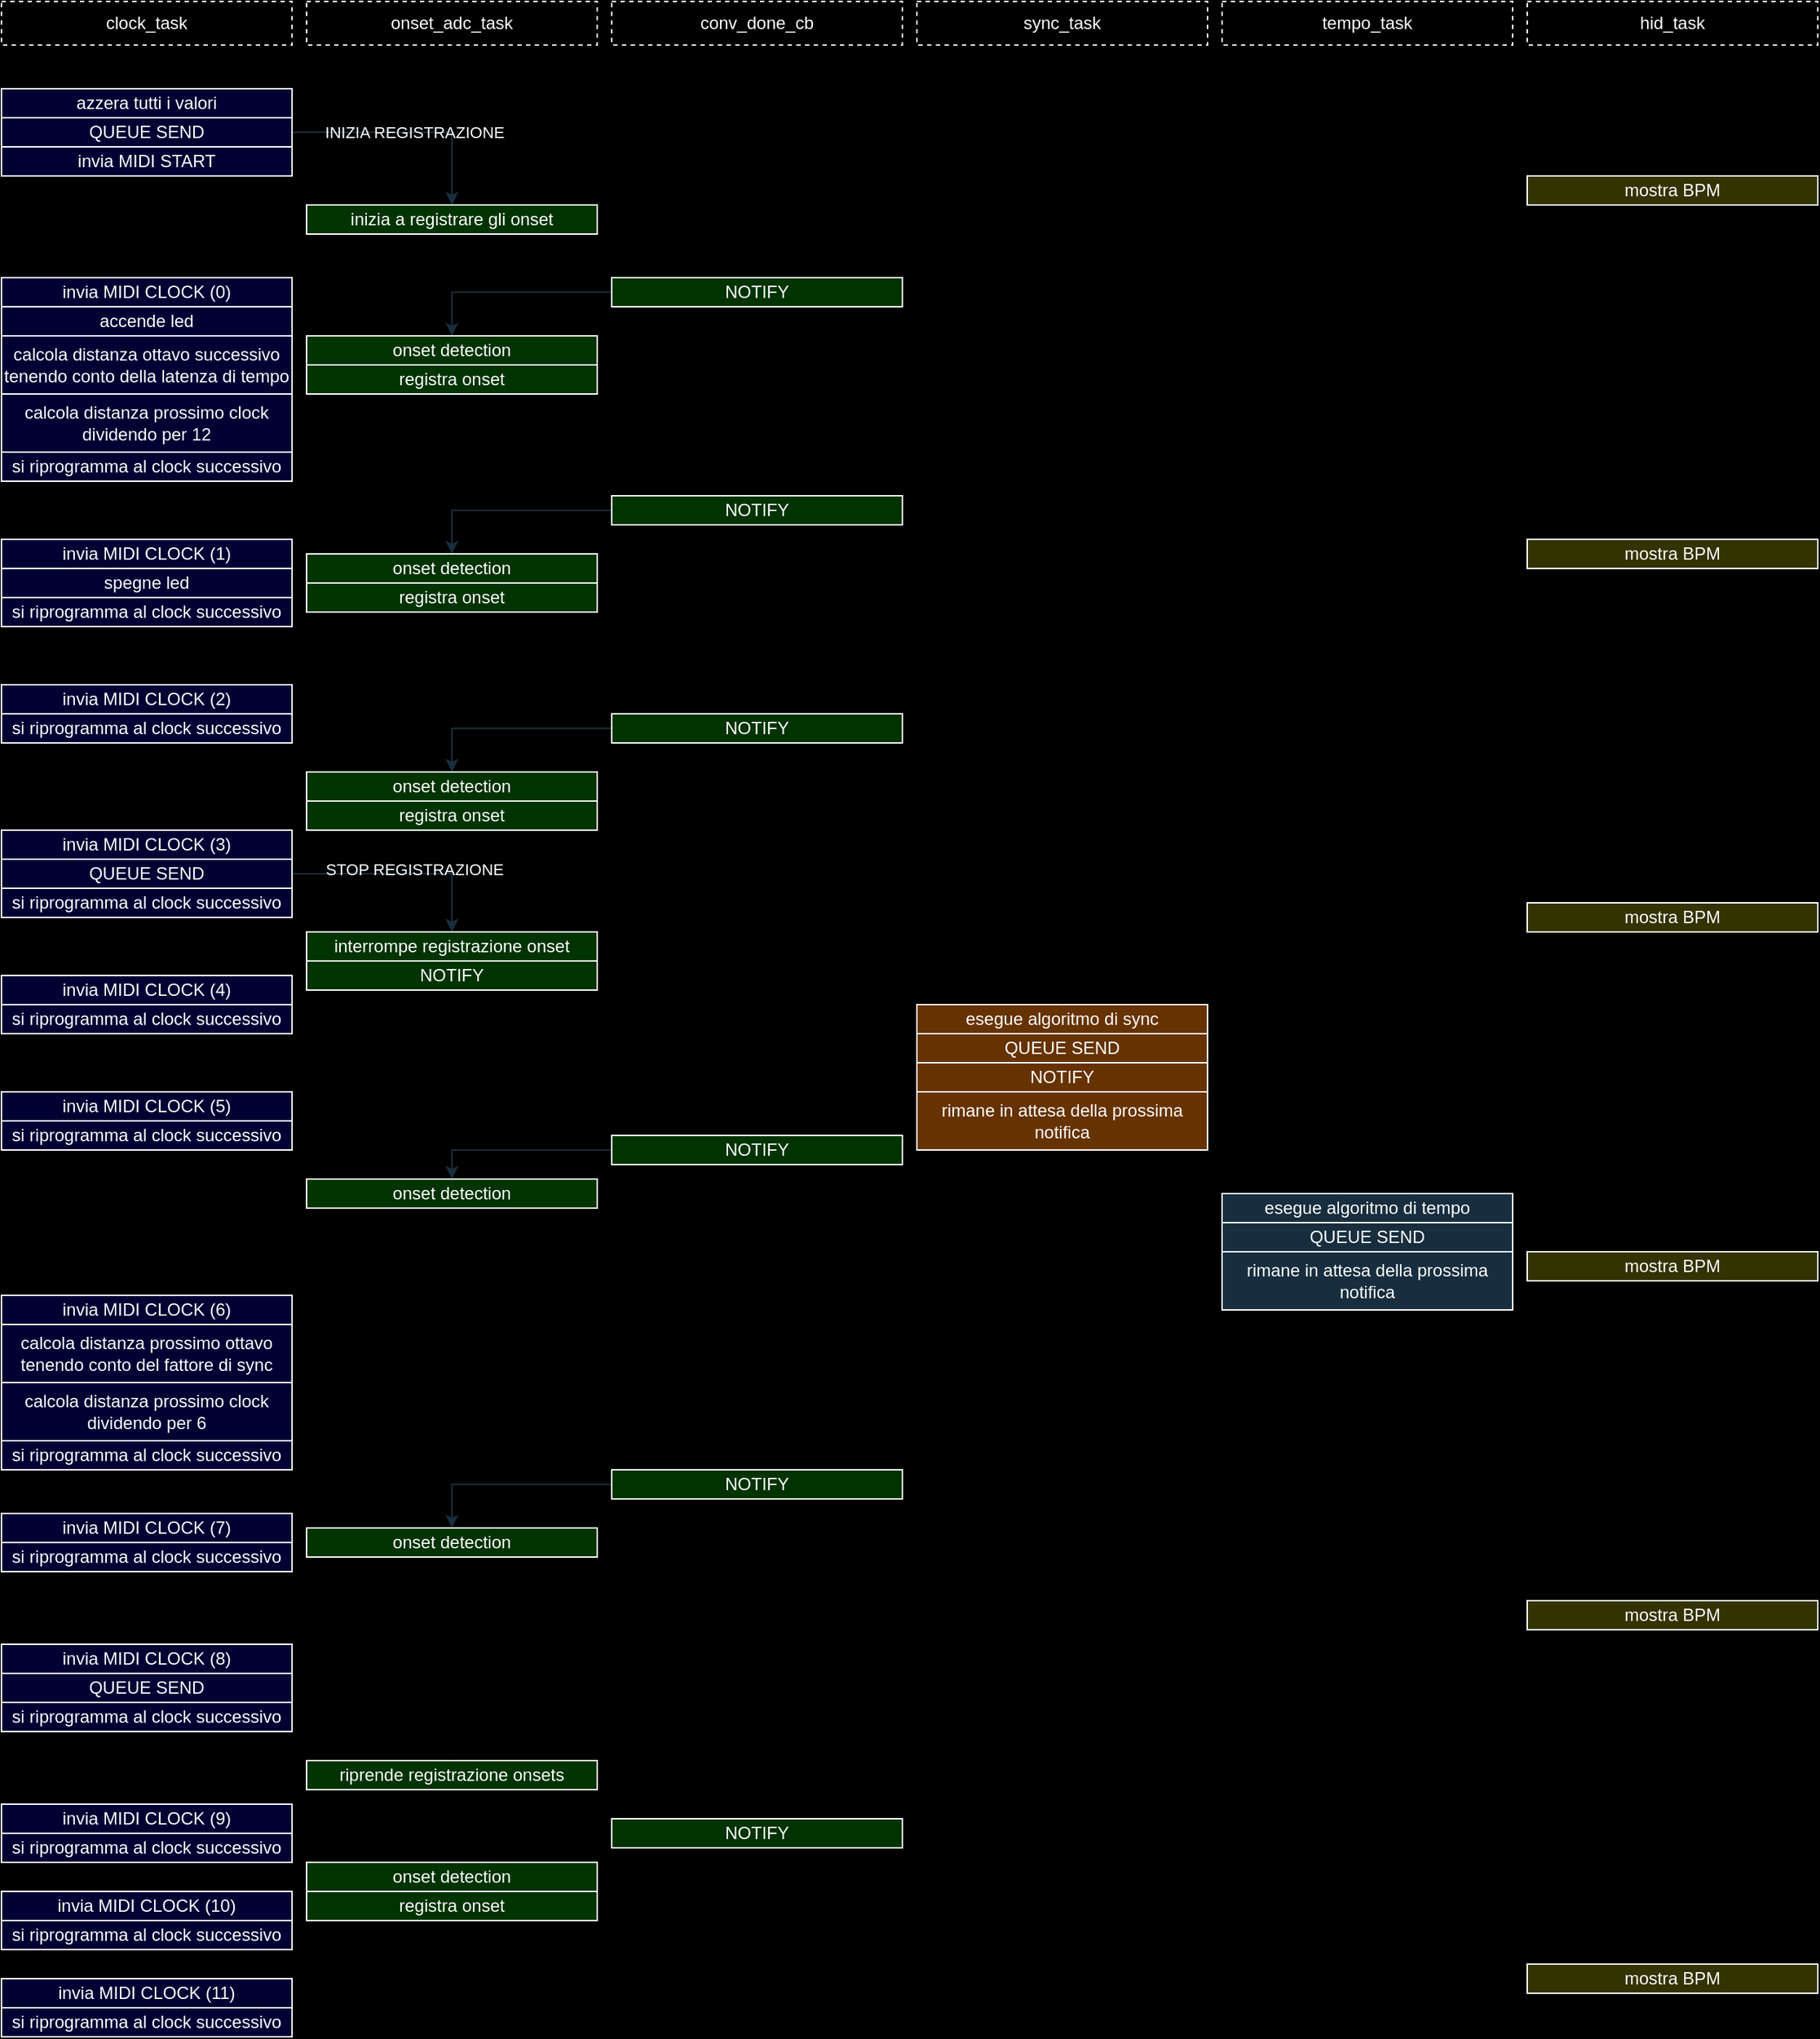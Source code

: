 <mxfile version="21.7.2" type="github">
  <diagram name="Page-1" id="I2XVdzow9aJ7vw_P53Os">
    <mxGraphModel dx="1948" dy="1765" grid="0" gridSize="10" guides="1" tooltips="1" connect="1" arrows="1" fold="1" page="1" pageScale="1" pageWidth="850" pageHeight="1100" background="#000000" math="0" shadow="0">
      <root>
        <mxCell id="0" />
        <mxCell id="1" parent="0" />
        <mxCell id="ya2V1XC42E0X-RqYnuuF-1" style="edgeStyle=orthogonalEdgeStyle;rounded=0;orthogonalLoop=1;jettySize=auto;html=1;exitX=1;exitY=0.5;exitDx=0;exitDy=0;entryX=0.5;entryY=0;entryDx=0;entryDy=0;strokeColor=#182E3E;" edge="1" parent="1" source="hhslKCSuNVBVUWtsOX8--3" target="z1AqTW1uiwaVZhbLh0gZ-3">
          <mxGeometry relative="1" as="geometry" />
        </mxCell>
        <mxCell id="ya2V1XC42E0X-RqYnuuF-19" value="INIZIA REGISTRAZIONE" style="edgeLabel;html=1;align=center;verticalAlign=middle;resizable=0;points=[];labelBackgroundColor=none;fontColor=#FFFFFF;" vertex="1" connectable="0" parent="ya2V1XC42E0X-RqYnuuF-1">
          <mxGeometry x="-0.225" relative="1" as="geometry">
            <mxPoint x="22" as="offset" />
          </mxGeometry>
        </mxCell>
        <mxCell id="hhslKCSuNVBVUWtsOX8--3" value="QUEUE SEND" style="rounded=0;whiteSpace=wrap;html=1;labelBackgroundColor=none;fillColor=#000033;strokeColor=#FFFFFF;fontColor=#FFFFFF;" parent="1" vertex="1">
          <mxGeometry x="-40" y="-870" width="200" height="20" as="geometry" />
        </mxCell>
        <mxCell id="PhCDfMqtUbygox0qQyVL-17" value="&lt;div&gt;azzera tutti i valori&lt;br&gt;&lt;/div&gt;" style="rounded=0;whiteSpace=wrap;html=1;labelBackgroundColor=none;fillColor=#000033;strokeColor=#FFFFFF;fontColor=#FFFFFF;" parent="1" vertex="1">
          <mxGeometry x="-40" y="-890" width="200" height="20" as="geometry" />
        </mxCell>
        <mxCell id="KNY3QH7jCXh7m2xdBfdu-34" value="clock_task" style="rounded=0;whiteSpace=wrap;html=1;labelBackgroundColor=none;fillColor=none;strokeColor=#FFFFFF;fontColor=#FFFFFF;dashed=1;" parent="1" vertex="1">
          <mxGeometry x="-40" y="-950" width="200" height="30" as="geometry" />
        </mxCell>
        <mxCell id="KNY3QH7jCXh7m2xdBfdu-37" value="onset_adc_task" style="rounded=0;whiteSpace=wrap;html=1;labelBackgroundColor=none;fillColor=none;strokeColor=#FFFFFF;fontColor=#FFFFFF;dashed=1;" parent="1" vertex="1">
          <mxGeometry x="170" y="-950" width="200" height="30" as="geometry" />
        </mxCell>
        <mxCell id="KNY3QH7jCXh7m2xdBfdu-39" value="sync_task" style="rounded=0;whiteSpace=wrap;html=1;labelBackgroundColor=none;fillColor=none;strokeColor=#FFFFFF;fontColor=#FFFFFF;dashed=1;" parent="1" vertex="1">
          <mxGeometry x="590" y="-950" width="200" height="30" as="geometry" />
        </mxCell>
        <mxCell id="KNY3QH7jCXh7m2xdBfdu-40" value="tempo_task" style="rounded=0;whiteSpace=wrap;html=1;labelBackgroundColor=none;fillColor=none;strokeColor=#FFFFFF;fontColor=#FFFFFF;dashed=1;" parent="1" vertex="1">
          <mxGeometry x="800" y="-950" width="200" height="30" as="geometry" />
        </mxCell>
        <mxCell id="KNY3QH7jCXh7m2xdBfdu-44" value="hid_task" style="rounded=0;whiteSpace=wrap;html=1;labelBackgroundColor=none;fillColor=none;strokeColor=#FFFFFF;fontColor=#FFFFFF;dashed=1;" parent="1" vertex="1">
          <mxGeometry x="1010" y="-950" width="200" height="30" as="geometry" />
        </mxCell>
        <mxCell id="z1AqTW1uiwaVZhbLh0gZ-1" value="invia MIDI START" style="rounded=0;whiteSpace=wrap;html=1;labelBackgroundColor=none;fillColor=#000033;strokeColor=#FFFFFF;fontColor=#FFFFFF;" parent="1" vertex="1">
          <mxGeometry x="-40" y="-850" width="200" height="20" as="geometry" />
        </mxCell>
        <mxCell id="z1AqTW1uiwaVZhbLh0gZ-3" value="inizia a registrare gli onset" style="rounded=0;whiteSpace=wrap;html=1;labelBackgroundColor=none;fillColor=#003300;strokeColor=#FFFFFF;fontColor=#FFFFFF;" parent="1" vertex="1">
          <mxGeometry x="170" y="-810" width="200" height="20" as="geometry" />
        </mxCell>
        <mxCell id="z1AqTW1uiwaVZhbLh0gZ-4" value="invia MIDI CLOCK (0)" style="rounded=0;whiteSpace=wrap;html=1;labelBackgroundColor=none;fillColor=#000033;strokeColor=#FFFFFF;fontColor=#FFFFFF;" parent="1" vertex="1">
          <mxGeometry x="-40" y="-760" width="200" height="20" as="geometry" />
        </mxCell>
        <mxCell id="z1AqTW1uiwaVZhbLh0gZ-5" value="accende led" style="rounded=0;whiteSpace=wrap;html=1;labelBackgroundColor=none;fillColor=#000033;strokeColor=#FFFFFF;fontColor=#FFFFFF;" parent="1" vertex="1">
          <mxGeometry x="-40" y="-740" width="200" height="20" as="geometry" />
        </mxCell>
        <mxCell id="z1AqTW1uiwaVZhbLh0gZ-6" value="calcola distanza ottavo successivo tenendo conto della latenza di tempo" style="rounded=0;whiteSpace=wrap;html=1;labelBackgroundColor=none;fillColor=#000033;strokeColor=#FFFFFF;fontColor=#FFFFFF;" parent="1" vertex="1">
          <mxGeometry x="-40" y="-720" width="200" height="40" as="geometry" />
        </mxCell>
        <mxCell id="z1AqTW1uiwaVZhbLh0gZ-8" value="calcola distanza prossimo clock dividendo per 12" style="rounded=0;whiteSpace=wrap;html=1;labelBackgroundColor=none;fillColor=#000033;strokeColor=#FFFFFF;fontColor=#FFFFFF;" parent="1" vertex="1">
          <mxGeometry x="-40" y="-680" width="200" height="40" as="geometry" />
        </mxCell>
        <mxCell id="z1AqTW1uiwaVZhbLh0gZ-9" value="si riprogramma al clock successivo" style="rounded=0;whiteSpace=wrap;html=1;labelBackgroundColor=none;fillColor=#000033;strokeColor=#FFFFFF;fontColor=#FFFFFF;" parent="1" vertex="1">
          <mxGeometry x="-40" y="-640" width="200" height="20" as="geometry" />
        </mxCell>
        <mxCell id="z1AqTW1uiwaVZhbLh0gZ-10" value="invia MIDI CLOCK (1)" style="rounded=0;whiteSpace=wrap;html=1;labelBackgroundColor=none;fillColor=#000033;strokeColor=#FFFFFF;fontColor=#FFFFFF;" parent="1" vertex="1">
          <mxGeometry x="-40" y="-580" width="200" height="20" as="geometry" />
        </mxCell>
        <mxCell id="z1AqTW1uiwaVZhbLh0gZ-11" value="spegne led" style="rounded=0;whiteSpace=wrap;html=1;labelBackgroundColor=none;fillColor=#000033;strokeColor=#FFFFFF;fontColor=#FFFFFF;" parent="1" vertex="1">
          <mxGeometry x="-40" y="-560" width="200" height="20" as="geometry" />
        </mxCell>
        <mxCell id="z1AqTW1uiwaVZhbLh0gZ-13" value="si riprogramma al clock successivo" style="rounded=0;whiteSpace=wrap;html=1;labelBackgroundColor=none;fillColor=#000033;strokeColor=#FFFFFF;fontColor=#FFFFFF;" parent="1" vertex="1">
          <mxGeometry x="-40" y="-540" width="200" height="20" as="geometry" />
        </mxCell>
        <mxCell id="z1AqTW1uiwaVZhbLh0gZ-14" value="invia MIDI CLOCK (2)" style="rounded=0;whiteSpace=wrap;html=1;labelBackgroundColor=none;fillColor=#000033;strokeColor=#FFFFFF;fontColor=#FFFFFF;" parent="1" vertex="1">
          <mxGeometry x="-40" y="-480" width="200" height="20" as="geometry" />
        </mxCell>
        <mxCell id="z1AqTW1uiwaVZhbLh0gZ-16" value="si riprogramma al clock successivo" style="rounded=0;whiteSpace=wrap;html=1;labelBackgroundColor=none;fillColor=#000033;strokeColor=#FFFFFF;fontColor=#FFFFFF;" parent="1" vertex="1">
          <mxGeometry x="-40" y="-460" width="200" height="20" as="geometry" />
        </mxCell>
        <mxCell id="z1AqTW1uiwaVZhbLh0gZ-17" value="invia MIDI CLOCK (3)" style="rounded=0;whiteSpace=wrap;html=1;labelBackgroundColor=none;fillColor=#000033;strokeColor=#FFFFFF;fontColor=#FFFFFF;" parent="1" vertex="1">
          <mxGeometry x="-40" y="-380" width="200" height="20" as="geometry" />
        </mxCell>
        <mxCell id="z1AqTW1uiwaVZhbLh0gZ-19" value="si riprogramma al clock successivo" style="rounded=0;whiteSpace=wrap;html=1;labelBackgroundColor=none;fillColor=#000033;strokeColor=#FFFFFF;fontColor=#FFFFFF;" parent="1" vertex="1">
          <mxGeometry x="-40" y="-340" width="200" height="20" as="geometry" />
        </mxCell>
        <mxCell id="z1AqTW1uiwaVZhbLh0gZ-28" style="edgeStyle=orthogonalEdgeStyle;rounded=0;orthogonalLoop=1;jettySize=auto;html=1;exitX=1;exitY=0.5;exitDx=0;exitDy=0;entryX=0.5;entryY=0;entryDx=0;entryDy=0;strokeColor=#182E3E;" parent="1" source="z1AqTW1uiwaVZhbLh0gZ-20" target="z1AqTW1uiwaVZhbLh0gZ-27" edge="1">
          <mxGeometry relative="1" as="geometry" />
        </mxCell>
        <mxCell id="ya2V1XC42E0X-RqYnuuF-20" value="STOP REGISTRAZIONE" style="edgeLabel;html=1;align=center;verticalAlign=middle;resizable=0;points=[];labelBackgroundColor=none;fontColor=#FFFFFF;" vertex="1" connectable="0" parent="z1AqTW1uiwaVZhbLh0gZ-28">
          <mxGeometry x="-0.08" y="3" relative="1" as="geometry">
            <mxPoint x="15" as="offset" />
          </mxGeometry>
        </mxCell>
        <mxCell id="z1AqTW1uiwaVZhbLh0gZ-20" value="QUEUE SEND" style="rounded=0;whiteSpace=wrap;html=1;labelBackgroundColor=none;fillColor=#000033;strokeColor=#FFFFFF;fontColor=#FFFFFF;" parent="1" vertex="1">
          <mxGeometry x="-40" y="-360" width="200" height="20" as="geometry" />
        </mxCell>
        <mxCell id="z1AqTW1uiwaVZhbLh0gZ-21" value="invia MIDI CLOCK (4)" style="rounded=0;whiteSpace=wrap;html=1;labelBackgroundColor=none;fillColor=#000033;strokeColor=#FFFFFF;fontColor=#FFFFFF;" parent="1" vertex="1">
          <mxGeometry x="-40" y="-280" width="200" height="20" as="geometry" />
        </mxCell>
        <mxCell id="z1AqTW1uiwaVZhbLh0gZ-23" value="si riprogramma al clock successivo" style="rounded=0;whiteSpace=wrap;html=1;labelBackgroundColor=none;fillColor=#000033;strokeColor=#FFFFFF;fontColor=#FFFFFF;" parent="1" vertex="1">
          <mxGeometry x="-40" y="-260" width="200" height="20" as="geometry" />
        </mxCell>
        <mxCell id="z1AqTW1uiwaVZhbLh0gZ-24" value="invia MIDI CLOCK (5)" style="rounded=0;whiteSpace=wrap;html=1;labelBackgroundColor=none;fillColor=#000033;strokeColor=#FFFFFF;fontColor=#FFFFFF;" parent="1" vertex="1">
          <mxGeometry x="-40" y="-200" width="200" height="20" as="geometry" />
        </mxCell>
        <mxCell id="z1AqTW1uiwaVZhbLh0gZ-26" value="si riprogramma al clock successivo" style="rounded=0;whiteSpace=wrap;html=1;labelBackgroundColor=none;fillColor=#000033;strokeColor=#FFFFFF;fontColor=#FFFFFF;" parent="1" vertex="1">
          <mxGeometry x="-40" y="-180" width="200" height="20" as="geometry" />
        </mxCell>
        <mxCell id="z1AqTW1uiwaVZhbLh0gZ-27" value="interrompe registrazione onset" style="rounded=0;whiteSpace=wrap;html=1;labelBackgroundColor=none;fillColor=#003300;strokeColor=#FFFFFF;fontColor=#FFFFFF;" parent="1" vertex="1">
          <mxGeometry x="170" y="-310" width="200" height="20" as="geometry" />
        </mxCell>
        <mxCell id="z1AqTW1uiwaVZhbLh0gZ-29" value="esegue algoritmo di sync" style="rounded=0;whiteSpace=wrap;html=1;labelBackgroundColor=none;fillColor=#663300;strokeColor=#FFFFFF;fontColor=#FFFFFF;" parent="1" vertex="1">
          <mxGeometry x="590" y="-260" width="200" height="20" as="geometry" />
        </mxCell>
        <mxCell id="ya2V1XC42E0X-RqYnuuF-9" style="edgeStyle=orthogonalEdgeStyle;rounded=0;orthogonalLoop=1;jettySize=auto;html=1;exitX=1;exitY=0.5;exitDx=0;exitDy=0;entryX=0.5;entryY=0;entryDx=0;entryDy=0;" edge="1" parent="1" source="z1AqTW1uiwaVZhbLh0gZ-30" target="z1AqTW1uiwaVZhbLh0gZ-29">
          <mxGeometry relative="1" as="geometry" />
        </mxCell>
        <mxCell id="z1AqTW1uiwaVZhbLh0gZ-30" value="NOTIFY" style="rounded=0;whiteSpace=wrap;html=1;labelBackgroundColor=none;fillColor=#003300;strokeColor=#FFFFFF;fontColor=#FFFFFF;" parent="1" vertex="1">
          <mxGeometry x="170" y="-290" width="200" height="20" as="geometry" />
        </mxCell>
        <mxCell id="ya2V1XC42E0X-RqYnuuF-10" style="edgeStyle=orthogonalEdgeStyle;rounded=0;orthogonalLoop=1;jettySize=auto;html=1;exitX=0;exitY=0.5;exitDx=0;exitDy=0;entryX=0.5;entryY=0;entryDx=0;entryDy=0;" edge="1" parent="1" source="z1AqTW1uiwaVZhbLh0gZ-34" target="z1AqTW1uiwaVZhbLh0gZ-24">
          <mxGeometry relative="1" as="geometry" />
        </mxCell>
        <mxCell id="z1AqTW1uiwaVZhbLh0gZ-34" value="QUEUE SEND" style="rounded=0;whiteSpace=wrap;html=1;labelBackgroundColor=none;fillColor=#663300;strokeColor=#FFFFFF;fontColor=#FFFFFF;" parent="1" vertex="1">
          <mxGeometry x="590" y="-240" width="200" height="20" as="geometry" />
        </mxCell>
        <mxCell id="ya2V1XC42E0X-RqYnuuF-8" style="edgeStyle=orthogonalEdgeStyle;rounded=0;orthogonalLoop=1;jettySize=auto;html=1;exitX=1;exitY=0.5;exitDx=0;exitDy=0;entryX=0.5;entryY=0;entryDx=0;entryDy=0;" edge="1" parent="1" source="z1AqTW1uiwaVZhbLh0gZ-36" target="z1AqTW1uiwaVZhbLh0gZ-47">
          <mxGeometry relative="1" as="geometry" />
        </mxCell>
        <mxCell id="z1AqTW1uiwaVZhbLh0gZ-36" value="NOTIFY" style="rounded=0;whiteSpace=wrap;html=1;labelBackgroundColor=none;fillColor=#663300;strokeColor=#FFFFFF;fontColor=#FFFFFF;" parent="1" vertex="1">
          <mxGeometry x="590" y="-220" width="200" height="20" as="geometry" />
        </mxCell>
        <mxCell id="z1AqTW1uiwaVZhbLh0gZ-46" value="rimane in attesa della prossima notifica" style="rounded=0;whiteSpace=wrap;html=1;labelBackgroundColor=none;fillColor=#663300;strokeColor=#FFFFFF;fontColor=#FFFFFF;" parent="1" vertex="1">
          <mxGeometry x="590" y="-200" width="200" height="40" as="geometry" />
        </mxCell>
        <mxCell id="z1AqTW1uiwaVZhbLh0gZ-47" value="esegue algoritmo di tempo" style="rounded=0;whiteSpace=wrap;html=1;labelBackgroundColor=none;fillColor=#182e3e;strokeColor=#FFFFFF;fontColor=#FFFFFF;" parent="1" vertex="1">
          <mxGeometry x="800" y="-130" width="200" height="20" as="geometry" />
        </mxCell>
        <mxCell id="ya2V1XC42E0X-RqYnuuF-11" style="edgeStyle=orthogonalEdgeStyle;rounded=0;orthogonalLoop=1;jettySize=auto;html=1;exitX=0;exitY=0.5;exitDx=0;exitDy=0;entryX=0.5;entryY=0;entryDx=0;entryDy=0;" edge="1" parent="1" source="z1AqTW1uiwaVZhbLh0gZ-49" target="z1AqTW1uiwaVZhbLh0gZ-53">
          <mxGeometry relative="1" as="geometry" />
        </mxCell>
        <mxCell id="z1AqTW1uiwaVZhbLh0gZ-49" value="QUEUE SEND" style="rounded=0;whiteSpace=wrap;html=1;labelBackgroundColor=none;fillColor=#182e3e;strokeColor=#FFFFFF;fontColor=#FFFFFF;" parent="1" vertex="1">
          <mxGeometry x="800" y="-110" width="200" height="20" as="geometry" />
        </mxCell>
        <mxCell id="z1AqTW1uiwaVZhbLh0gZ-51" value="rimane in attesa della prossima notifica" style="rounded=0;whiteSpace=wrap;html=1;labelBackgroundColor=none;fillColor=#182e3e;strokeColor=#FFFFFF;fontColor=#FFFFFF;" parent="1" vertex="1">
          <mxGeometry x="800" y="-90" width="200" height="40" as="geometry" />
        </mxCell>
        <mxCell id="z1AqTW1uiwaVZhbLh0gZ-53" value="invia MIDI CLOCK (6)" style="rounded=0;whiteSpace=wrap;html=1;labelBackgroundColor=none;fillColor=#000033;strokeColor=#FFFFFF;fontColor=#FFFFFF;" parent="1" vertex="1">
          <mxGeometry x="-40" y="-60" width="200" height="20" as="geometry" />
        </mxCell>
        <mxCell id="z1AqTW1uiwaVZhbLh0gZ-55" value="si riprogramma al clock successivo" style="rounded=0;whiteSpace=wrap;html=1;labelBackgroundColor=none;fillColor=#000033;strokeColor=#FFFFFF;fontColor=#FFFFFF;" parent="1" vertex="1">
          <mxGeometry x="-40" y="40" width="200" height="20" as="geometry" />
        </mxCell>
        <mxCell id="z1AqTW1uiwaVZhbLh0gZ-57" value="invia MIDI CLOCK (7)" style="rounded=0;whiteSpace=wrap;html=1;labelBackgroundColor=none;fillColor=#000033;strokeColor=#FFFFFF;fontColor=#FFFFFF;" parent="1" vertex="1">
          <mxGeometry x="-40" y="90" width="200" height="20" as="geometry" />
        </mxCell>
        <mxCell id="z1AqTW1uiwaVZhbLh0gZ-59" value="si riprogramma al clock successivo" style="rounded=0;whiteSpace=wrap;html=1;labelBackgroundColor=none;fillColor=#000033;strokeColor=#FFFFFF;fontColor=#FFFFFF;" parent="1" vertex="1">
          <mxGeometry x="-40" y="110" width="200" height="20" as="geometry" />
        </mxCell>
        <mxCell id="ya2V1XC42E0X-RqYnuuF-2" style="edgeStyle=orthogonalEdgeStyle;rounded=0;orthogonalLoop=1;jettySize=auto;html=1;exitX=0;exitY=0.5;exitDx=0;exitDy=0;entryX=0.5;entryY=0;entryDx=0;entryDy=0;" edge="1" parent="1" source="z1AqTW1uiwaVZhbLh0gZ-60" target="z1AqTW1uiwaVZhbLh0gZ-62">
          <mxGeometry relative="1" as="geometry" />
        </mxCell>
        <mxCell id="ya2V1XC42E0X-RqYnuuF-16" style="edgeStyle=orthogonalEdgeStyle;rounded=0;orthogonalLoop=1;jettySize=auto;html=1;exitX=0;exitY=0.5;exitDx=0;exitDy=0;entryX=0.5;entryY=0;entryDx=0;entryDy=0;strokeColor=#182E3E;" edge="1" parent="1" source="z1AqTW1uiwaVZhbLh0gZ-60" target="z1AqTW1uiwaVZhbLh0gZ-62">
          <mxGeometry relative="1" as="geometry" />
        </mxCell>
        <mxCell id="z1AqTW1uiwaVZhbLh0gZ-60" value="NOTIFY" style="rounded=0;whiteSpace=wrap;html=1;labelBackgroundColor=none;fillColor=#003300;strokeColor=#FFFFFF;fontColor=#FFFFFF;" parent="1" vertex="1">
          <mxGeometry x="380" y="-760" width="200" height="20" as="geometry" />
        </mxCell>
        <mxCell id="z1AqTW1uiwaVZhbLh0gZ-61" value="conv_done_cb" style="rounded=0;whiteSpace=wrap;html=1;labelBackgroundColor=none;fillColor=none;strokeColor=#FFFFFF;fontColor=#FFFFFF;dashed=1;" parent="1" vertex="1">
          <mxGeometry x="380" y="-950" width="200" height="30" as="geometry" />
        </mxCell>
        <mxCell id="z1AqTW1uiwaVZhbLh0gZ-62" value="onset detection" style="rounded=0;whiteSpace=wrap;html=1;labelBackgroundColor=none;fillColor=#003300;strokeColor=#FFFFFF;fontColor=#FFFFFF;" parent="1" vertex="1">
          <mxGeometry x="170" y="-720" width="200" height="20" as="geometry" />
        </mxCell>
        <mxCell id="HIqVo-vTFQ0lA4o1PvIp-1" value="registra onset" style="rounded=0;whiteSpace=wrap;html=1;labelBackgroundColor=none;fillColor=#003300;strokeColor=#FFFFFF;fontColor=#FFFFFF;" parent="1" vertex="1">
          <mxGeometry x="170" y="-700" width="200" height="20" as="geometry" />
        </mxCell>
        <mxCell id="ya2V1XC42E0X-RqYnuuF-3" style="edgeStyle=orthogonalEdgeStyle;rounded=0;orthogonalLoop=1;jettySize=auto;html=1;exitX=0;exitY=0.5;exitDx=0;exitDy=0;entryX=0.5;entryY=0;entryDx=0;entryDy=0;" edge="1" parent="1" source="HIqVo-vTFQ0lA4o1PvIp-2" target="HIqVo-vTFQ0lA4o1PvIp-3">
          <mxGeometry relative="1" as="geometry" />
        </mxCell>
        <mxCell id="ya2V1XC42E0X-RqYnuuF-17" style="edgeStyle=orthogonalEdgeStyle;rounded=0;orthogonalLoop=1;jettySize=auto;html=1;exitX=0;exitY=0.5;exitDx=0;exitDy=0;entryX=0.5;entryY=0;entryDx=0;entryDy=0;strokeColor=#182E3E;" edge="1" parent="1" source="HIqVo-vTFQ0lA4o1PvIp-2" target="HIqVo-vTFQ0lA4o1PvIp-3">
          <mxGeometry relative="1" as="geometry" />
        </mxCell>
        <mxCell id="HIqVo-vTFQ0lA4o1PvIp-2" value="NOTIFY" style="rounded=0;whiteSpace=wrap;html=1;labelBackgroundColor=none;fillColor=#003300;strokeColor=#FFFFFF;fontColor=#FFFFFF;" parent="1" vertex="1">
          <mxGeometry x="380" y="-610" width="200" height="20" as="geometry" />
        </mxCell>
        <mxCell id="HIqVo-vTFQ0lA4o1PvIp-3" value="onset detection" style="rounded=0;whiteSpace=wrap;html=1;labelBackgroundColor=none;fillColor=#003300;strokeColor=#FFFFFF;fontColor=#FFFFFF;" parent="1" vertex="1">
          <mxGeometry x="170" y="-570" width="200" height="20" as="geometry" />
        </mxCell>
        <mxCell id="HIqVo-vTFQ0lA4o1PvIp-4" value="registra onset" style="rounded=0;whiteSpace=wrap;html=1;labelBackgroundColor=none;fillColor=#003300;strokeColor=#FFFFFF;fontColor=#FFFFFF;" parent="1" vertex="1">
          <mxGeometry x="170" y="-550" width="200" height="20" as="geometry" />
        </mxCell>
        <mxCell id="ya2V1XC42E0X-RqYnuuF-4" style="edgeStyle=orthogonalEdgeStyle;rounded=0;orthogonalLoop=1;jettySize=auto;html=1;exitX=0;exitY=0.5;exitDx=0;exitDy=0;entryX=0.5;entryY=0;entryDx=0;entryDy=0;" edge="1" parent="1" source="HIqVo-vTFQ0lA4o1PvIp-5" target="HIqVo-vTFQ0lA4o1PvIp-6">
          <mxGeometry relative="1" as="geometry" />
        </mxCell>
        <mxCell id="ya2V1XC42E0X-RqYnuuF-18" style="edgeStyle=orthogonalEdgeStyle;rounded=0;orthogonalLoop=1;jettySize=auto;html=1;exitX=0;exitY=0.5;exitDx=0;exitDy=0;entryX=0.5;entryY=0;entryDx=0;entryDy=0;strokeColor=#182E3E;" edge="1" parent="1" source="HIqVo-vTFQ0lA4o1PvIp-5" target="HIqVo-vTFQ0lA4o1PvIp-6">
          <mxGeometry relative="1" as="geometry" />
        </mxCell>
        <mxCell id="HIqVo-vTFQ0lA4o1PvIp-5" value="NOTIFY" style="rounded=0;whiteSpace=wrap;html=1;labelBackgroundColor=none;fillColor=#003300;strokeColor=#FFFFFF;fontColor=#FFFFFF;" parent="1" vertex="1">
          <mxGeometry x="380" y="-460" width="200" height="20" as="geometry" />
        </mxCell>
        <mxCell id="HIqVo-vTFQ0lA4o1PvIp-6" value="onset detection" style="rounded=0;whiteSpace=wrap;html=1;labelBackgroundColor=none;fillColor=#003300;strokeColor=#FFFFFF;fontColor=#FFFFFF;" parent="1" vertex="1">
          <mxGeometry x="170" y="-420" width="200" height="20" as="geometry" />
        </mxCell>
        <mxCell id="HIqVo-vTFQ0lA4o1PvIp-7" value="registra onset" style="rounded=0;whiteSpace=wrap;html=1;labelBackgroundColor=none;fillColor=#003300;strokeColor=#FFFFFF;fontColor=#FFFFFF;" parent="1" vertex="1">
          <mxGeometry x="170" y="-400" width="200" height="20" as="geometry" />
        </mxCell>
        <mxCell id="HIqVo-vTFQ0lA4o1PvIp-8" value="calcola distanza prossimo ottavo tenendo conto del fattore di sync" style="rounded=0;whiteSpace=wrap;html=1;labelBackgroundColor=none;fillColor=#000033;strokeColor=#FFFFFF;fontColor=#FFFFFF;" parent="1" vertex="1">
          <mxGeometry x="-40" y="-40" width="200" height="40" as="geometry" />
        </mxCell>
        <mxCell id="HIqVo-vTFQ0lA4o1PvIp-10" value="calcola distanza prossimo clock dividendo per 6" style="rounded=0;whiteSpace=wrap;html=1;labelBackgroundColor=none;fillColor=#000033;strokeColor=#FFFFFF;fontColor=#FFFFFF;" parent="1" vertex="1">
          <mxGeometry x="-40" width="200" height="40" as="geometry" />
        </mxCell>
        <mxCell id="ya2V1XC42E0X-RqYnuuF-5" style="edgeStyle=orthogonalEdgeStyle;rounded=0;orthogonalLoop=1;jettySize=auto;html=1;exitX=0;exitY=0.5;exitDx=0;exitDy=0;entryX=0.5;entryY=0;entryDx=0;entryDy=0;strokeColor=#182E3E;" edge="1" parent="1" source="HIqVo-vTFQ0lA4o1PvIp-11" target="HIqVo-vTFQ0lA4o1PvIp-12">
          <mxGeometry relative="1" as="geometry" />
        </mxCell>
        <mxCell id="HIqVo-vTFQ0lA4o1PvIp-11" value="NOTIFY" style="rounded=0;whiteSpace=wrap;html=1;labelBackgroundColor=none;fillColor=#003300;strokeColor=#FFFFFF;fontColor=#FFFFFF;" parent="1" vertex="1">
          <mxGeometry x="380" y="-170" width="200" height="20" as="geometry" />
        </mxCell>
        <mxCell id="HIqVo-vTFQ0lA4o1PvIp-12" value="onset detection" style="rounded=0;whiteSpace=wrap;html=1;labelBackgroundColor=none;fillColor=#003300;strokeColor=#FFFFFF;fontColor=#FFFFFF;" parent="1" vertex="1">
          <mxGeometry x="170" y="-140" width="200" height="20" as="geometry" />
        </mxCell>
        <mxCell id="ya2V1XC42E0X-RqYnuuF-6" style="edgeStyle=orthogonalEdgeStyle;rounded=0;orthogonalLoop=1;jettySize=auto;html=1;exitX=0;exitY=0.5;exitDx=0;exitDy=0;entryX=0.5;entryY=0;entryDx=0;entryDy=0;strokeColor=#182E3E;" edge="1" parent="1" source="HIqVo-vTFQ0lA4o1PvIp-13" target="HIqVo-vTFQ0lA4o1PvIp-14">
          <mxGeometry relative="1" as="geometry" />
        </mxCell>
        <mxCell id="HIqVo-vTFQ0lA4o1PvIp-13" value="NOTIFY" style="rounded=0;whiteSpace=wrap;html=1;labelBackgroundColor=none;fillColor=#003300;strokeColor=#FFFFFF;fontColor=#FFFFFF;" parent="1" vertex="1">
          <mxGeometry x="380" y="60" width="200" height="20" as="geometry" />
        </mxCell>
        <mxCell id="HIqVo-vTFQ0lA4o1PvIp-14" value="onset detection" style="rounded=0;whiteSpace=wrap;html=1;labelBackgroundColor=none;fillColor=#003300;strokeColor=#FFFFFF;fontColor=#FFFFFF;" parent="1" vertex="1">
          <mxGeometry x="170" y="100" width="200" height="20" as="geometry" />
        </mxCell>
        <mxCell id="ya2V1XC42E0X-RqYnuuF-7" style="edgeStyle=orthogonalEdgeStyle;rounded=0;orthogonalLoop=1;jettySize=auto;html=1;exitX=0;exitY=0.5;exitDx=0;exitDy=0;entryX=0.5;entryY=0;entryDx=0;entryDy=0;" edge="1" parent="1" source="HIqVo-vTFQ0lA4o1PvIp-15" target="HIqVo-vTFQ0lA4o1PvIp-16">
          <mxGeometry relative="1" as="geometry" />
        </mxCell>
        <mxCell id="ya2V1XC42E0X-RqYnuuF-15" style="edgeStyle=orthogonalEdgeStyle;rounded=0;orthogonalLoop=1;jettySize=auto;html=1;exitX=0;exitY=0.5;exitDx=0;exitDy=0;entryX=0.5;entryY=0;entryDx=0;entryDy=0;" edge="1" parent="1" source="HIqVo-vTFQ0lA4o1PvIp-15" target="ya2V1XC42E0X-RqYnuuF-14">
          <mxGeometry relative="1" as="geometry" />
        </mxCell>
        <mxCell id="HIqVo-vTFQ0lA4o1PvIp-15" value="NOTIFY" style="rounded=0;whiteSpace=wrap;html=1;labelBackgroundColor=none;fillColor=#003300;strokeColor=#FFFFFF;fontColor=#FFFFFF;" parent="1" vertex="1">
          <mxGeometry x="380" y="300" width="200" height="20" as="geometry" />
        </mxCell>
        <mxCell id="HIqVo-vTFQ0lA4o1PvIp-16" value="riprende registrazione onsets" style="rounded=0;whiteSpace=wrap;html=1;labelBackgroundColor=none;fillColor=#003300;strokeColor=#FFFFFF;fontColor=#FFFFFF;" parent="1" vertex="1">
          <mxGeometry x="170" y="260" width="200" height="20" as="geometry" />
        </mxCell>
        <mxCell id="HIqVo-vTFQ0lA4o1PvIp-17" value="invia MIDI CLOCK (8)" style="rounded=0;whiteSpace=wrap;html=1;labelBackgroundColor=none;fillColor=#000033;strokeColor=#FFFFFF;fontColor=#FFFFFF;" parent="1" vertex="1">
          <mxGeometry x="-40" y="180" width="200" height="20" as="geometry" />
        </mxCell>
        <mxCell id="ya2V1XC42E0X-RqYnuuF-12" style="edgeStyle=orthogonalEdgeStyle;rounded=0;orthogonalLoop=1;jettySize=auto;html=1;exitX=1;exitY=0.5;exitDx=0;exitDy=0;entryX=0.5;entryY=0;entryDx=0;entryDy=0;" edge="1" parent="1" source="HIqVo-vTFQ0lA4o1PvIp-18" target="HIqVo-vTFQ0lA4o1PvIp-16">
          <mxGeometry relative="1" as="geometry" />
        </mxCell>
        <mxCell id="HIqVo-vTFQ0lA4o1PvIp-18" value="QUEUE SEND" style="rounded=0;whiteSpace=wrap;html=1;labelBackgroundColor=none;fillColor=#000033;strokeColor=#FFFFFF;fontColor=#FFFFFF;" parent="1" vertex="1">
          <mxGeometry x="-40" y="200" width="200" height="20" as="geometry" />
        </mxCell>
        <mxCell id="HIqVo-vTFQ0lA4o1PvIp-19" value="si riprogramma al clock successivo" style="rounded=0;whiteSpace=wrap;html=1;labelBackgroundColor=none;fillColor=#000033;strokeColor=#FFFFFF;fontColor=#FFFFFF;" parent="1" vertex="1">
          <mxGeometry x="-40" y="220" width="200" height="20" as="geometry" />
        </mxCell>
        <mxCell id="HIqVo-vTFQ0lA4o1PvIp-20" value="registra onset" style="rounded=0;whiteSpace=wrap;html=1;labelBackgroundColor=none;fillColor=#003300;strokeColor=#FFFFFF;fontColor=#FFFFFF;" parent="1" vertex="1">
          <mxGeometry x="170" y="350" width="200" height="20" as="geometry" />
        </mxCell>
        <mxCell id="HIqVo-vTFQ0lA4o1PvIp-21" value="invia MIDI CLOCK (9)" style="rounded=0;whiteSpace=wrap;html=1;labelBackgroundColor=none;fillColor=#000033;strokeColor=#FFFFFF;fontColor=#FFFFFF;" parent="1" vertex="1">
          <mxGeometry x="-40" y="290" width="200" height="20" as="geometry" />
        </mxCell>
        <mxCell id="HIqVo-vTFQ0lA4o1PvIp-22" value="si riprogramma al clock successivo" style="rounded=0;whiteSpace=wrap;html=1;labelBackgroundColor=none;fillColor=#000033;strokeColor=#FFFFFF;fontColor=#FFFFFF;" parent="1" vertex="1">
          <mxGeometry x="-40" y="310" width="200" height="20" as="geometry" />
        </mxCell>
        <mxCell id="HIqVo-vTFQ0lA4o1PvIp-23" value="invia MIDI CLOCK (10)" style="rounded=0;whiteSpace=wrap;html=1;labelBackgroundColor=none;fillColor=#000033;strokeColor=#FFFFFF;fontColor=#FFFFFF;" parent="1" vertex="1">
          <mxGeometry x="-40" y="350" width="200" height="20" as="geometry" />
        </mxCell>
        <mxCell id="HIqVo-vTFQ0lA4o1PvIp-24" value="si riprogramma al clock successivo" style="rounded=0;whiteSpace=wrap;html=1;labelBackgroundColor=none;fillColor=#000033;strokeColor=#FFFFFF;fontColor=#FFFFFF;" parent="1" vertex="1">
          <mxGeometry x="-40" y="370" width="200" height="20" as="geometry" />
        </mxCell>
        <mxCell id="HIqVo-vTFQ0lA4o1PvIp-25" value="invia MIDI CLOCK (11)" style="rounded=0;whiteSpace=wrap;html=1;labelBackgroundColor=none;fillColor=#000033;strokeColor=#FFFFFF;fontColor=#FFFFFF;" parent="1" vertex="1">
          <mxGeometry x="-40" y="410" width="200" height="20" as="geometry" />
        </mxCell>
        <mxCell id="HIqVo-vTFQ0lA4o1PvIp-26" value="si riprogramma al clock successivo" style="rounded=0;whiteSpace=wrap;html=1;labelBackgroundColor=none;fillColor=#000033;strokeColor=#FFFFFF;fontColor=#FFFFFF;" parent="1" vertex="1">
          <mxGeometry x="-40" y="430" width="200" height="20" as="geometry" />
        </mxCell>
        <mxCell id="yB2ux6KUUU3h3tudsDdv-1" value="mostra BPM" style="rounded=0;whiteSpace=wrap;html=1;labelBackgroundColor=none;fillColor=#333300;strokeColor=#FFFFFF;fontColor=#FFFFFF;" parent="1" vertex="1">
          <mxGeometry x="1010" y="-830" width="200" height="20" as="geometry" />
        </mxCell>
        <mxCell id="yB2ux6KUUU3h3tudsDdv-2" value="mostra BPM" style="rounded=0;whiteSpace=wrap;html=1;labelBackgroundColor=none;fillColor=#333300;strokeColor=#FFFFFF;fontColor=#FFFFFF;" parent="1" vertex="1">
          <mxGeometry x="1010" y="-580" width="200" height="20" as="geometry" />
        </mxCell>
        <mxCell id="yB2ux6KUUU3h3tudsDdv-3" value="mostra BPM" style="rounded=0;whiteSpace=wrap;html=1;labelBackgroundColor=none;fillColor=#333300;strokeColor=#FFFFFF;fontColor=#FFFFFF;" parent="1" vertex="1">
          <mxGeometry x="1010" y="-330" width="200" height="20" as="geometry" />
        </mxCell>
        <mxCell id="yB2ux6KUUU3h3tudsDdv-4" value="mostra BPM" style="rounded=0;whiteSpace=wrap;html=1;labelBackgroundColor=none;fillColor=#333300;strokeColor=#FFFFFF;fontColor=#FFFFFF;" parent="1" vertex="1">
          <mxGeometry x="1010" y="-90" width="200" height="20" as="geometry" />
        </mxCell>
        <mxCell id="yB2ux6KUUU3h3tudsDdv-5" value="mostra BPM" style="rounded=0;whiteSpace=wrap;html=1;labelBackgroundColor=none;fillColor=#333300;strokeColor=#FFFFFF;fontColor=#FFFFFF;" parent="1" vertex="1">
          <mxGeometry x="1010" y="150" width="200" height="20" as="geometry" />
        </mxCell>
        <mxCell id="yB2ux6KUUU3h3tudsDdv-6" value="mostra BPM" style="rounded=0;whiteSpace=wrap;html=1;labelBackgroundColor=none;fillColor=#333300;strokeColor=#FFFFFF;fontColor=#FFFFFF;" parent="1" vertex="1">
          <mxGeometry x="1010" y="400" width="200" height="20" as="geometry" />
        </mxCell>
        <mxCell id="ya2V1XC42E0X-RqYnuuF-14" value="onset detection" style="rounded=0;whiteSpace=wrap;html=1;labelBackgroundColor=none;fillColor=#003300;strokeColor=#FFFFFF;fontColor=#FFFFFF;" vertex="1" parent="1">
          <mxGeometry x="170" y="330" width="200" height="20" as="geometry" />
        </mxCell>
      </root>
    </mxGraphModel>
  </diagram>
</mxfile>
